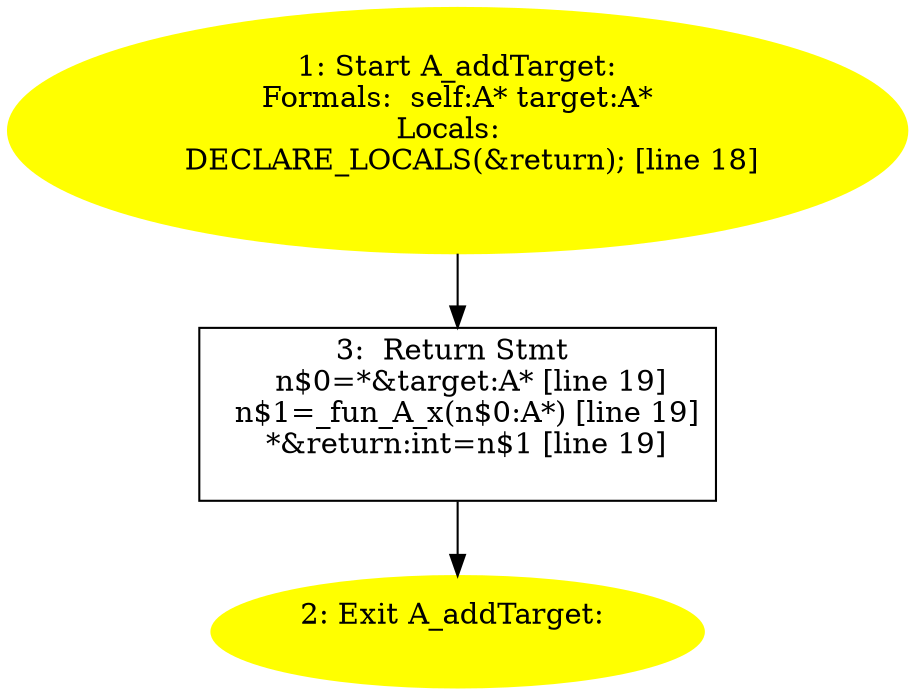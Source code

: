 /* @generated */
digraph iCFG {
"addTarget:#A#instance.c7aa036c11ea8510fec5cb7bd35bee01_1" [label="1: Start A_addTarget:\nFormals:  self:A* target:A*\nLocals:  \n   DECLARE_LOCALS(&return); [line 18]\n " color=yellow style=filled]
	

	 "addTarget:#A#instance.c7aa036c11ea8510fec5cb7bd35bee01_1" -> "addTarget:#A#instance.c7aa036c11ea8510fec5cb7bd35bee01_3" ;
"addTarget:#A#instance.c7aa036c11ea8510fec5cb7bd35bee01_2" [label="2: Exit A_addTarget: \n  " color=yellow style=filled]
	

"addTarget:#A#instance.c7aa036c11ea8510fec5cb7bd35bee01_3" [label="3:  Return Stmt \n   n$0=*&target:A* [line 19]\n  n$1=_fun_A_x(n$0:A*) [line 19]\n  *&return:int=n$1 [line 19]\n " shape="box"]
	

	 "addTarget:#A#instance.c7aa036c11ea8510fec5cb7bd35bee01_3" -> "addTarget:#A#instance.c7aa036c11ea8510fec5cb7bd35bee01_2" ;
}

